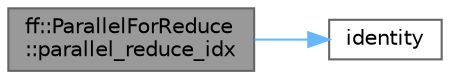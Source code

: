 digraph "ff::ParallelForReduce::parallel_reduce_idx"
{
 // LATEX_PDF_SIZE
  bgcolor="transparent";
  edge [fontname=Helvetica,fontsize=10,labelfontname=Helvetica,labelfontsize=10];
  node [fontname=Helvetica,fontsize=10,shape=box,height=0.2,width=0.4];
  rankdir="LR";
  Node1 [id="Node000001",label="ff::ParallelForReduce\l::parallel_reduce_idx",height=0.2,width=0.4,color="gray40", fillcolor="grey60", style="filled", fontcolor="black",tooltip=" "];
  Node1 -> Node2 [id="edge2_Node000001_Node000002",color="steelblue1",style="solid",tooltip=" "];
  Node2 [id="Node000002",label="identity",height=0.2,width=0.4,color="grey40", fillcolor="white", style="filled",URL="$bench_hash_8c.html#a0aa0e76fd996840c0b91e4fe3f3acb86",tooltip=" "];
}
